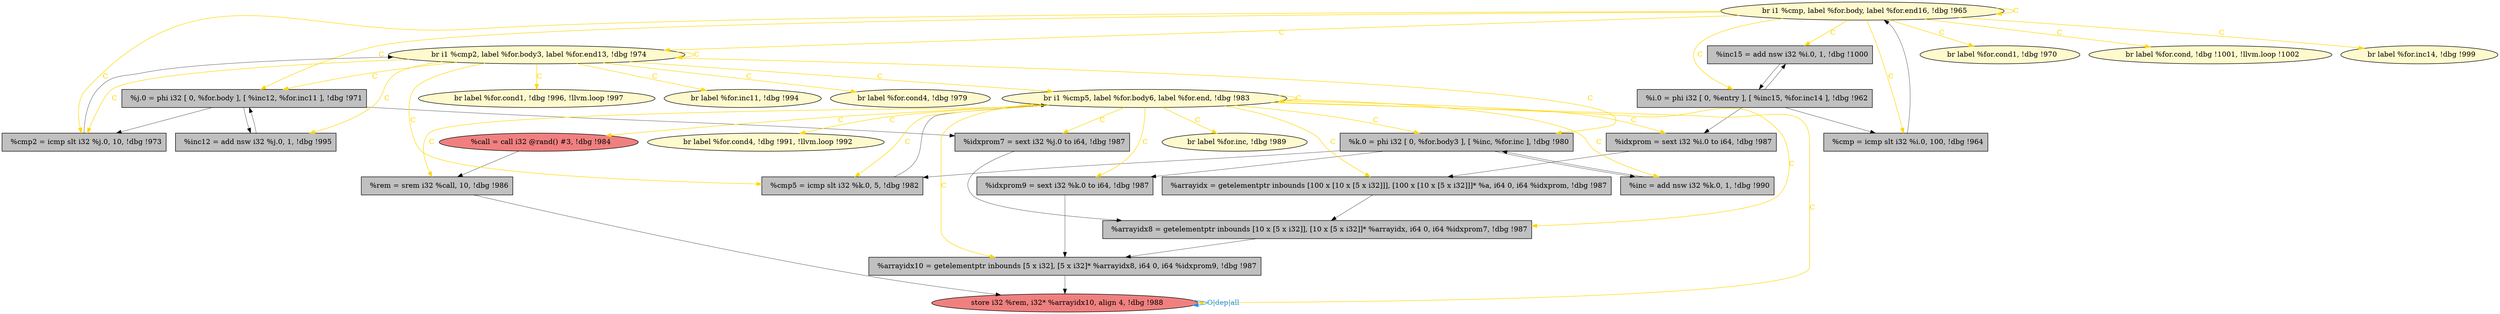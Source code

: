 
digraph G {


node541 [fillcolor=lemonchiffon,label="  br label %for.cond4, !dbg !991, !llvm.loop !992",shape=ellipse,style=filled ]
node540 [fillcolor=lemonchiffon,label="  br i1 %cmp, label %for.body, label %for.end16, !dbg !965",shape=ellipse,style=filled ]
node539 [fillcolor=grey,label="  %idxprom = sext i32 %i.0 to i64, !dbg !987",shape=rectangle,style=filled ]
node538 [fillcolor=lemonchiffon,label="  br label %for.inc, !dbg !989",shape=ellipse,style=filled ]
node536 [fillcolor=lemonchiffon,label="  br label %for.cond1, !dbg !996, !llvm.loop !997",shape=ellipse,style=filled ]
node537 [fillcolor=grey,label="  %cmp = icmp slt i32 %i.0, 100, !dbg !964",shape=rectangle,style=filled ]
node534 [fillcolor=grey,label="  %k.0 = phi i32 [ 0, %for.body3 ], [ %inc, %for.inc ], !dbg !980",shape=rectangle,style=filled ]
node532 [fillcolor=lemonchiffon,label="  br label %for.cond1, !dbg !970",shape=ellipse,style=filled ]
node535 [fillcolor=grey,label="  %rem = srem i32 %call, 10, !dbg !986",shape=rectangle,style=filled ]
node531 [fillcolor=grey,label="  %idxprom9 = sext i32 %k.0 to i64, !dbg !987",shape=rectangle,style=filled ]
node530 [fillcolor=grey,label="  %arrayidx8 = getelementptr inbounds [10 x [5 x i32]], [10 x [5 x i32]]* %arrayidx, i64 0, i64 %idxprom7, !dbg !987",shape=rectangle,style=filled ]
node529 [fillcolor=grey,label="  %idxprom7 = sext i32 %j.0 to i64, !dbg !987",shape=rectangle,style=filled ]
node518 [fillcolor=grey,label="  %j.0 = phi i32 [ 0, %for.body ], [ %inc12, %for.inc11 ], !dbg !971",shape=rectangle,style=filled ]
node513 [fillcolor=grey,label="  %inc12 = add nsw i32 %j.0, 1, !dbg !995",shape=rectangle,style=filled ]
node516 [fillcolor=grey,label="  %cmp5 = icmp slt i32 %k.0, 5, !dbg !982",shape=rectangle,style=filled ]
node515 [fillcolor=lightcoral,label="  %call = call i32 @rand() #3, !dbg !984",shape=ellipse,style=filled ]
node514 [fillcolor=lemonchiffon,label="  br label %for.inc11, !dbg !994",shape=ellipse,style=filled ]
node519 [fillcolor=lemonchiffon,label="  br label %for.cond, !dbg !1001, !llvm.loop !1002",shape=ellipse,style=filled ]
node521 [fillcolor=grey,label="  %inc15 = add nsw i32 %i.0, 1, !dbg !1000",shape=rectangle,style=filled ]
node533 [fillcolor=lemonchiffon,label="  br label %for.inc14, !dbg !999",shape=ellipse,style=filled ]
node524 [fillcolor=grey,label="  %i.0 = phi i32 [ 0, %entry ], [ %inc15, %for.inc14 ], !dbg !962",shape=rectangle,style=filled ]
node525 [fillcolor=grey,label="  %inc = add nsw i32 %k.0, 1, !dbg !990",shape=rectangle,style=filled ]
node528 [fillcolor=grey,label="  %arrayidx = getelementptr inbounds [100 x [10 x [5 x i32]]], [100 x [10 x [5 x i32]]]* %a, i64 0, i64 %idxprom, !dbg !987",shape=rectangle,style=filled ]
node522 [fillcolor=lemonchiffon,label="  br i1 %cmp5, label %for.body6, label %for.end, !dbg !983",shape=ellipse,style=filled ]
node526 [fillcolor=grey,label="  %cmp2 = icmp slt i32 %j.0, 10, !dbg !973",shape=rectangle,style=filled ]
node517 [fillcolor=lemonchiffon,label="  br label %for.cond4, !dbg !979",shape=ellipse,style=filled ]
node520 [fillcolor=lightcoral,label="  store i32 %rem, i32* %arrayidx10, align 4, !dbg !988",shape=ellipse,style=filled ]
node523 [fillcolor=lemonchiffon,label="  br i1 %cmp2, label %for.body3, label %for.end13, !dbg !974",shape=ellipse,style=filled ]
node527 [fillcolor=grey,label="  %arrayidx10 = getelementptr inbounds [5 x i32], [5 x i32]* %arrayidx8, i64 0, i64 %idxprom9, !dbg !987",shape=rectangle,style=filled ]

node540->node523 [style=solid,color=gold,label="C",penwidth=1.0,fontcolor=gold ]
node518->node529 [style=solid,color=black,label="",penwidth=0.5,fontcolor=black ]
node540->node533 [style=solid,color=gold,label="C",penwidth=1.0,fontcolor=gold ]
node522->node522 [style=solid,color=gold,label="C",penwidth=1.0,fontcolor=gold ]
node523->node522 [style=solid,color=gold,label="C",penwidth=1.0,fontcolor=gold ]
node524->node539 [style=solid,color=black,label="",penwidth=0.5,fontcolor=black ]
node527->node520 [style=solid,color=black,label="",penwidth=0.5,fontcolor=black ]
node522->node541 [style=solid,color=gold,label="C",penwidth=1.0,fontcolor=gold ]
node523->node517 [style=solid,color=gold,label="C",penwidth=1.0,fontcolor=gold ]
node537->node540 [style=solid,color=black,label="",penwidth=0.5,fontcolor=black ]
node516->node522 [style=solid,color=black,label="",penwidth=0.5,fontcolor=black ]
node524->node537 [style=solid,color=black,label="",penwidth=0.5,fontcolor=black ]
node534->node525 [style=solid,color=black,label="",penwidth=0.5,fontcolor=black ]
node534->node516 [style=solid,color=black,label="",penwidth=0.5,fontcolor=black ]
node522->node528 [style=solid,color=gold,label="C",penwidth=1.0,fontcolor=gold ]
node523->node526 [style=solid,color=gold,label="C",penwidth=1.0,fontcolor=gold ]
node540->node518 [style=solid,color=gold,label="C",penwidth=1.0,fontcolor=gold ]
node540->node521 [style=solid,color=gold,label="C",penwidth=1.0,fontcolor=gold ]
node522->node525 [style=solid,color=gold,label="C",penwidth=1.0,fontcolor=gold ]
node535->node520 [style=solid,color=black,label="",penwidth=0.5,fontcolor=black ]
node523->node523 [style=solid,color=gold,label="C",penwidth=1.0,fontcolor=gold ]
node522->node530 [style=solid,color=gold,label="C",penwidth=1.0,fontcolor=gold ]
node522->node520 [style=solid,color=gold,label="C",penwidth=1.0,fontcolor=gold ]
node539->node528 [style=solid,color=black,label="",penwidth=0.5,fontcolor=black ]
node513->node518 [style=solid,color=black,label="",penwidth=0.5,fontcolor=black ]
node523->node513 [style=solid,color=gold,label="C",penwidth=1.0,fontcolor=gold ]
node540->node532 [style=solid,color=gold,label="C",penwidth=1.0,fontcolor=gold ]
node522->node538 [style=solid,color=gold,label="C",penwidth=1.0,fontcolor=gold ]
node521->node524 [style=solid,color=black,label="",penwidth=0.5,fontcolor=black ]
node523->node536 [style=solid,color=gold,label="C",penwidth=1.0,fontcolor=gold ]
node523->node534 [style=solid,color=gold,label="C",penwidth=1.0,fontcolor=gold ]
node540->node524 [style=solid,color=gold,label="C",penwidth=1.0,fontcolor=gold ]
node522->node539 [style=solid,color=gold,label="C",penwidth=1.0,fontcolor=gold ]
node518->node513 [style=solid,color=black,label="",penwidth=0.5,fontcolor=black ]
node520->node520 [style=solid,color=dodgerblue,label="O|dep|all",penwidth=1.0,fontcolor=dodgerblue ]
node522->node527 [style=solid,color=gold,label="C",penwidth=1.0,fontcolor=gold ]
node522->node529 [style=solid,color=gold,label="C",penwidth=1.0,fontcolor=gold ]
node523->node516 [style=solid,color=gold,label="C",penwidth=1.0,fontcolor=gold ]
node524->node521 [style=solid,color=black,label="",penwidth=0.5,fontcolor=black ]
node526->node523 [style=solid,color=black,label="",penwidth=0.5,fontcolor=black ]
node523->node518 [style=solid,color=gold,label="C",penwidth=1.0,fontcolor=gold ]
node522->node515 [style=solid,color=gold,label="C",penwidth=1.0,fontcolor=gold ]
node540->node519 [style=solid,color=gold,label="C",penwidth=1.0,fontcolor=gold ]
node522->node535 [style=solid,color=gold,label="C",penwidth=1.0,fontcolor=gold ]
node515->node535 [style=solid,color=black,label="",penwidth=0.5,fontcolor=black ]
node522->node531 [style=solid,color=gold,label="C",penwidth=1.0,fontcolor=gold ]
node525->node534 [style=solid,color=black,label="",penwidth=0.5,fontcolor=black ]
node522->node534 [style=solid,color=gold,label="C",penwidth=1.0,fontcolor=gold ]
node534->node531 [style=solid,color=black,label="",penwidth=0.5,fontcolor=black ]
node523->node514 [style=solid,color=gold,label="C",penwidth=1.0,fontcolor=gold ]
node531->node527 [style=solid,color=black,label="",penwidth=0.5,fontcolor=black ]
node540->node537 [style=solid,color=gold,label="C",penwidth=1.0,fontcolor=gold ]
node540->node540 [style=solid,color=gold,label="C",penwidth=1.0,fontcolor=gold ]
node540->node526 [style=solid,color=gold,label="C",penwidth=1.0,fontcolor=gold ]
node522->node516 [style=solid,color=gold,label="C",penwidth=1.0,fontcolor=gold ]
node530->node527 [style=solid,color=black,label="",penwidth=0.5,fontcolor=black ]
node518->node526 [style=solid,color=black,label="",penwidth=0.5,fontcolor=black ]
node528->node530 [style=solid,color=black,label="",penwidth=0.5,fontcolor=black ]
node529->node530 [style=solid,color=black,label="",penwidth=0.5,fontcolor=black ]


}
